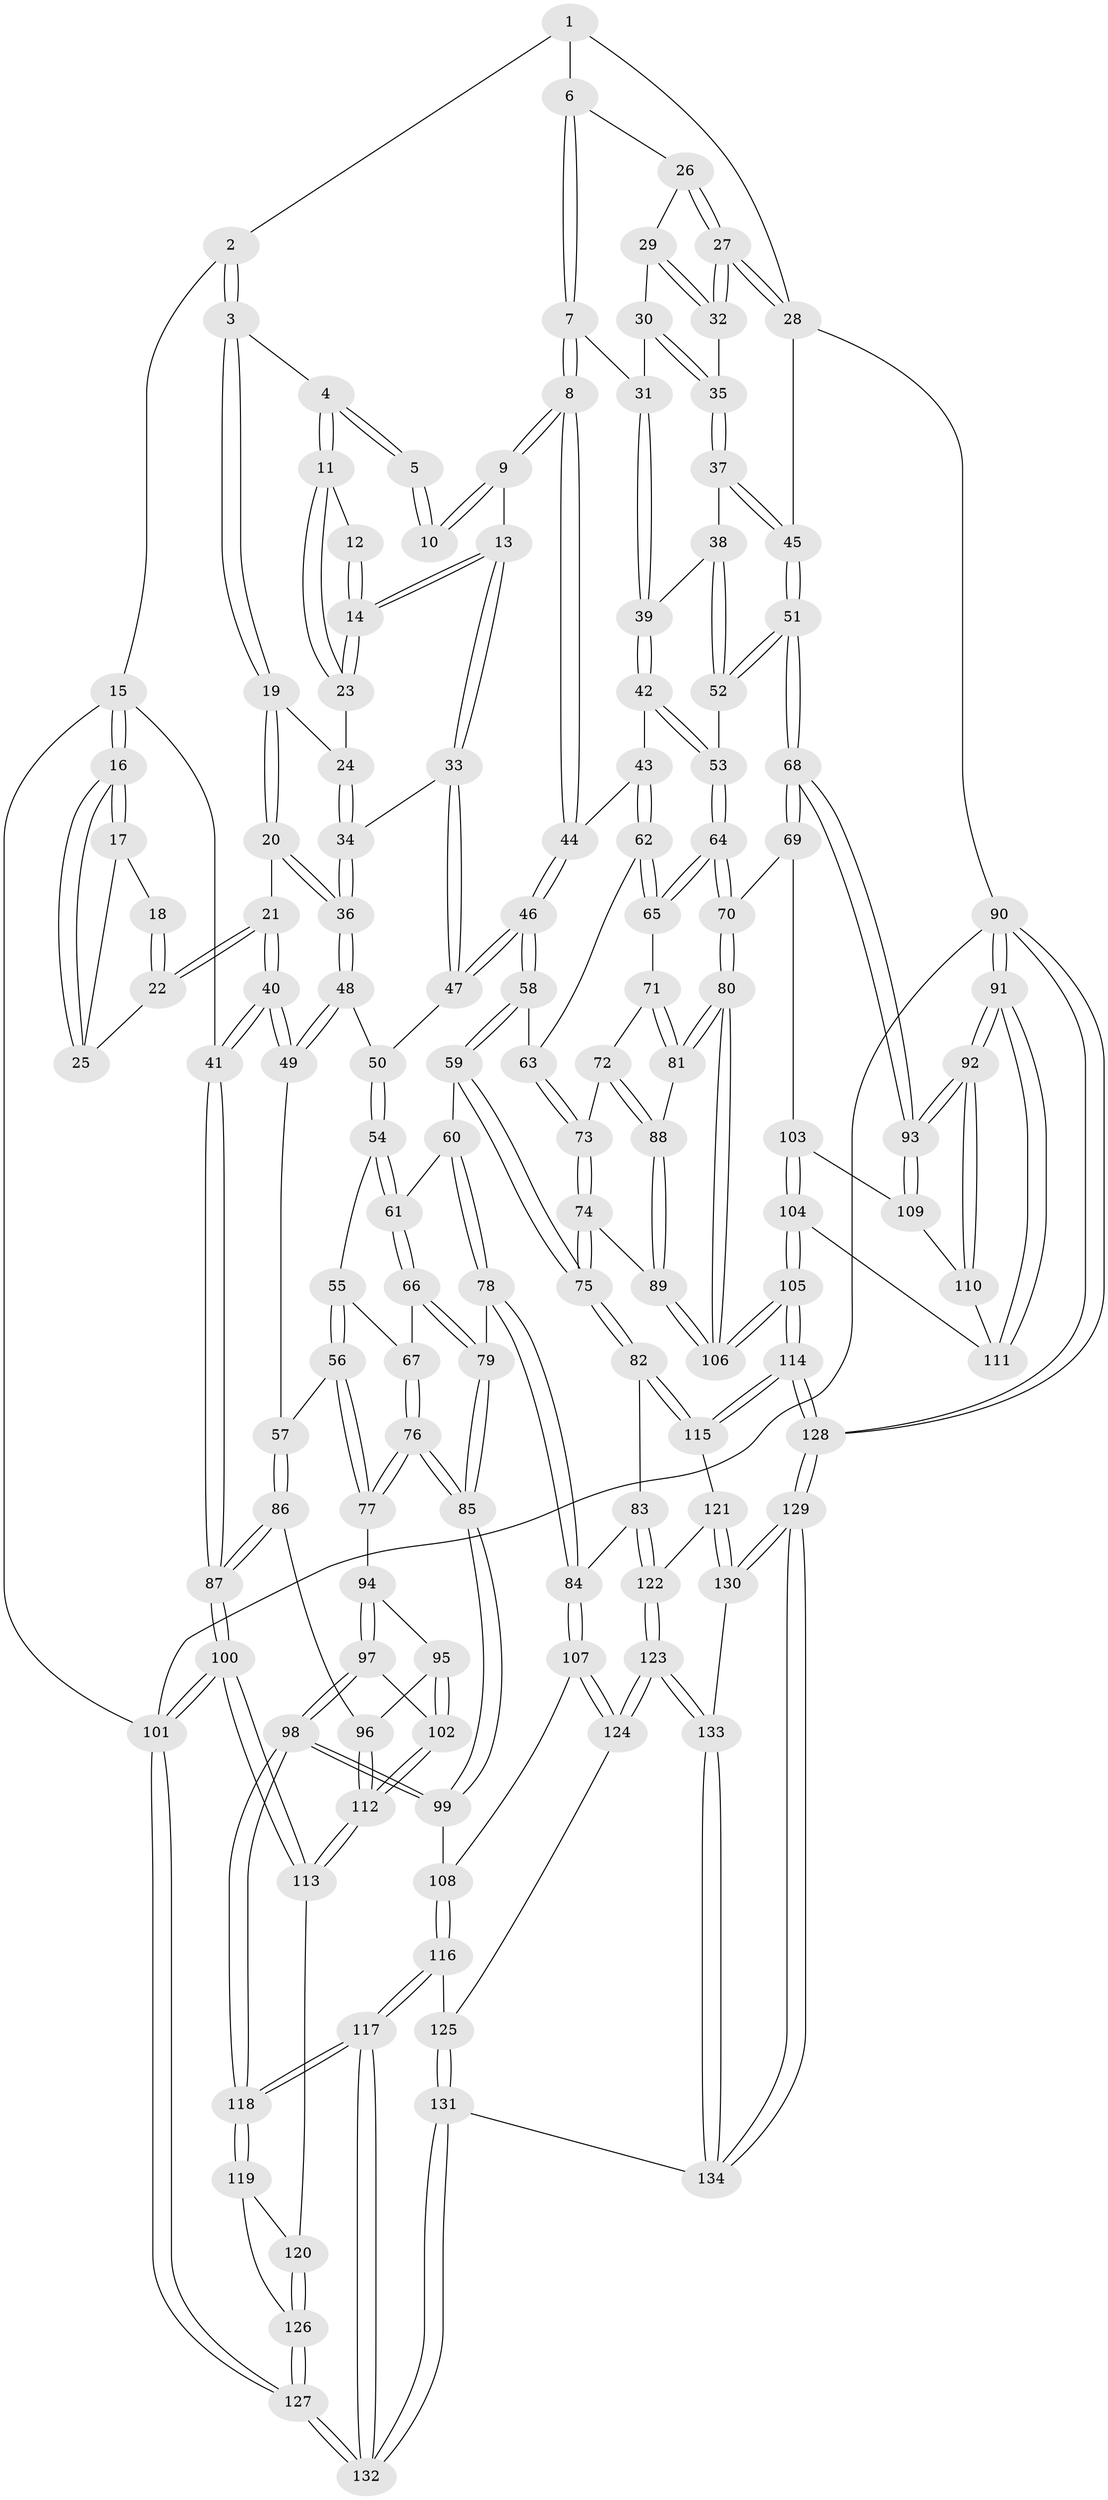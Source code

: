 // Generated by graph-tools (version 1.1) at 2025/38/03/09/25 02:38:40]
// undirected, 134 vertices, 331 edges
graph export_dot {
graph [start="1"]
  node [color=gray90,style=filled];
  1 [pos="+0.8010497175440451+0"];
  2 [pos="+0.22440873306361692+0"];
  3 [pos="+0.22519901598435732+0"];
  4 [pos="+0.3246922744624412+0"];
  5 [pos="+0.5455117507561459+0"];
  6 [pos="+0.8187205000224961+0.025753313828814142"];
  7 [pos="+0.6899539487282847+0.19057474756082185"];
  8 [pos="+0.6300219417460637+0.2134697056015757"];
  9 [pos="+0.6000746369051496+0.19807331564641534"];
  10 [pos="+0.5525492832456198+0"];
  11 [pos="+0.37958646272459773+0.0836749759773166"];
  12 [pos="+0.4713903521840746+0.07844420899451222"];
  13 [pos="+0.47146382018426913+0.217593048715624"];
  14 [pos="+0.469815159323328+0.21619601695422022"];
  15 [pos="+0+0.18945394334523996"];
  16 [pos="+0+0.16208201304258146"];
  17 [pos="+0.09661215219190039+0.06379929672429675"];
  18 [pos="+0.19535091242785335+0"];
  19 [pos="+0.2542829934640861+0.1977750364144685"];
  20 [pos="+0.2057218801070262+0.24760416173223376"];
  21 [pos="+0.17766010477646496+0.239031972070037"];
  22 [pos="+0.1586818182156187+0.2186306291286701"];
  23 [pos="+0.38903608753304636+0.16083881027665703"];
  24 [pos="+0.2700758251384085+0.19412124966394412"];
  25 [pos="+0.12625541853557537+0.19532938624595936"];
  26 [pos="+0.875139339274304+0.0819534135629751"];
  27 [pos="+1+0.14991288936269467"];
  28 [pos="+1+0.13842742343773998"];
  29 [pos="+0.8877510272111886+0.18700328280635214"];
  30 [pos="+0.870093795757519+0.22817219056073282"];
  31 [pos="+0.7996077861283722+0.24364823452170656"];
  32 [pos="+1+0.2064898245513591"];
  33 [pos="+0.42677964678159036+0.3095211983052647"];
  34 [pos="+0.4035988177644482+0.3069114383596814"];
  35 [pos="+0.9206005158780158+0.2899836652554548"];
  36 [pos="+0.22612951875808013+0.29650709619558113"];
  37 [pos="+0.9198574396387125+0.3235461320983689"];
  38 [pos="+0.8756038335832729+0.38462155054473307"];
  39 [pos="+0.8253528418019892+0.3912743135860288"];
  40 [pos="+0+0.42089877692588146"];
  41 [pos="+0+0.4070208192841304"];
  42 [pos="+0.8155735937886374+0.39759938148731"];
  43 [pos="+0.7484458655678189+0.4234030358825684"];
  44 [pos="+0.6403586143454915+0.2934576908881286"];
  45 [pos="+1+0.3904014537870499"];
  46 [pos="+0.5088757374148728+0.4689976822179126"];
  47 [pos="+0.42867696055783616+0.34735709142174537"];
  48 [pos="+0.22697961499875574+0.3627821482879324"];
  49 [pos="+0.04675296494809581+0.4868655735833258"];
  50 [pos="+0.2879435240715402+0.4307887726448835"];
  51 [pos="+1+0.5273062783527331"];
  52 [pos="+0.9972449044296877+0.4943748210588496"];
  53 [pos="+0.8865276624091797+0.5489403071895154"];
  54 [pos="+0.289705161267928+0.439322931093886"];
  55 [pos="+0.24724830203371304+0.5308020087137129"];
  56 [pos="+0.12467760629369454+0.5570712868038946"];
  57 [pos="+0.07768726176053299+0.5240082707858683"];
  58 [pos="+0.5097044189432743+0.4876283475787415"];
  59 [pos="+0.4917114457215082+0.5057002060124052"];
  60 [pos="+0.444022947804241+0.5233970860014481"];
  61 [pos="+0.42973685906211856+0.5230975868902132"];
  62 [pos="+0.7247453081464219+0.4856357071716291"];
  63 [pos="+0.5329781575030735+0.4951241428889549"];
  64 [pos="+0.830043129107535+0.6039195366423632"];
  65 [pos="+0.7386169359346073+0.5302835886314268"];
  66 [pos="+0.32722200064470647+0.5855217381585973"];
  67 [pos="+0.27959743488623645+0.5687750860689431"];
  68 [pos="+1+0.6718701213899715"];
  69 [pos="+0.8467990179240454+0.6405646665384452"];
  70 [pos="+0.8346249612640639+0.6288328382121848"];
  71 [pos="+0.7110162204000241+0.564265507525583"];
  72 [pos="+0.651215729329827+0.6105408724056287"];
  73 [pos="+0.6189833019252232+0.6090630532058856"];
  74 [pos="+0.5373797937512347+0.7287405896526333"];
  75 [pos="+0.5326779651166461+0.7295621109903323"];
  76 [pos="+0.24388687374874077+0.6584245872418026"];
  77 [pos="+0.12659777679961773+0.5632762121693984"];
  78 [pos="+0.40037152170229884+0.6994244103655596"];
  79 [pos="+0.34568161228219174+0.6848218625583539"];
  80 [pos="+0.7283370205561438+0.7156179450608662"];
  81 [pos="+0.7133665670070781+0.6938465986393804"];
  82 [pos="+0.5157678950038042+0.7423931506734035"];
  83 [pos="+0.48511131838903937+0.7533025661427168"];
  84 [pos="+0.461395805679051+0.7557914291266742"];
  85 [pos="+0.25889720451964926+0.7182017488662876"];
  86 [pos="+0+0.737844405181031"];
  87 [pos="+0+0.7730565704659694"];
  88 [pos="+0.6675952991524327+0.6562458779480433"];
  89 [pos="+0.5572924029878527+0.732080906440137"];
  90 [pos="+1+1"];
  91 [pos="+1+1"];
  92 [pos="+1+0.8416678106578125"];
  93 [pos="+1+0.6969040286197347"];
  94 [pos="+0.12669316576621908+0.567493489328412"];
  95 [pos="+0.11213243394729705+0.6792495554957589"];
  96 [pos="+0.01783489304335202+0.7418967902069934"];
  97 [pos="+0.22322048656617074+0.7524279521981401"];
  98 [pos="+0.2266272499293736+0.7529999730614891"];
  99 [pos="+0.23879981350795274+0.7459532143755941"];
  100 [pos="+0+1"];
  101 [pos="+0+1"];
  102 [pos="+0.2014398847023808+0.7523483474754002"];
  103 [pos="+0.8710691751283021+0.7289679130603862"];
  104 [pos="+0.8195186031329323+0.8247055064577036"];
  105 [pos="+0.7595259201853664+0.8919013545957601"];
  106 [pos="+0.7088580581115448+0.7847395799255718"];
  107 [pos="+0.4320592741893952+0.7934143957386823"];
  108 [pos="+0.30895871957882565+0.7924912077323386"];
  109 [pos="+0.8723901388505073+0.7293147650508871"];
  110 [pos="+0.9366372998228931+0.7818041365584513"];
  111 [pos="+0.8952572965498473+0.8081260297183906"];
  112 [pos="+0.09228166393414108+0.8024503086907502"];
  113 [pos="+0.09350612399641753+0.8391908539318386"];
  114 [pos="+0.7595169670222214+0.928569066691091"];
  115 [pos="+0.5914210268275781+0.8783140339384918"];
  116 [pos="+0.3260288110983541+0.8726843637781567"];
  117 [pos="+0.23609454875545502+0.8975577058823321"];
  118 [pos="+0.22797920134807714+0.8806350353058287"];
  119 [pos="+0.18121818843164197+0.8722441079201371"];
  120 [pos="+0.09594838168594928+0.8414170849063657"];
  121 [pos="+0.5597238003226025+0.8945469616695686"];
  122 [pos="+0.5188133130539823+0.8973296011463641"];
  123 [pos="+0.46347355655866346+0.9601751277997042"];
  124 [pos="+0.4105645852426088+0.8521474991385819"];
  125 [pos="+0.3519719502171505+0.8778419438085427"];
  126 [pos="+0.12229920536291426+0.9100680894894329"];
  127 [pos="+0.16022405293631903+1"];
  128 [pos="+0.8542718961016471+1"];
  129 [pos="+0.7453014723728917+1"];
  130 [pos="+0.5594862030269058+0.933100257444197"];
  131 [pos="+0.34853857541548566+1"];
  132 [pos="+0.1885566527343626+1"];
  133 [pos="+0.46341012435747564+0.96260004022291"];
  134 [pos="+0.4361260922743941+1"];
  1 -- 2;
  1 -- 6;
  1 -- 28;
  2 -- 3;
  2 -- 3;
  2 -- 15;
  3 -- 4;
  3 -- 19;
  3 -- 19;
  4 -- 5;
  4 -- 5;
  4 -- 11;
  4 -- 11;
  5 -- 10;
  5 -- 10;
  6 -- 7;
  6 -- 7;
  6 -- 26;
  7 -- 8;
  7 -- 8;
  7 -- 31;
  8 -- 9;
  8 -- 9;
  8 -- 44;
  8 -- 44;
  9 -- 10;
  9 -- 10;
  9 -- 13;
  11 -- 12;
  11 -- 23;
  11 -- 23;
  12 -- 14;
  12 -- 14;
  13 -- 14;
  13 -- 14;
  13 -- 33;
  13 -- 33;
  14 -- 23;
  14 -- 23;
  15 -- 16;
  15 -- 16;
  15 -- 41;
  15 -- 101;
  16 -- 17;
  16 -- 17;
  16 -- 25;
  16 -- 25;
  17 -- 18;
  17 -- 25;
  18 -- 22;
  18 -- 22;
  19 -- 20;
  19 -- 20;
  19 -- 24;
  20 -- 21;
  20 -- 36;
  20 -- 36;
  21 -- 22;
  21 -- 22;
  21 -- 40;
  21 -- 40;
  22 -- 25;
  23 -- 24;
  24 -- 34;
  24 -- 34;
  26 -- 27;
  26 -- 27;
  26 -- 29;
  27 -- 28;
  27 -- 28;
  27 -- 32;
  27 -- 32;
  28 -- 45;
  28 -- 90;
  29 -- 30;
  29 -- 32;
  29 -- 32;
  30 -- 31;
  30 -- 35;
  30 -- 35;
  31 -- 39;
  31 -- 39;
  32 -- 35;
  33 -- 34;
  33 -- 47;
  33 -- 47;
  34 -- 36;
  34 -- 36;
  35 -- 37;
  35 -- 37;
  36 -- 48;
  36 -- 48;
  37 -- 38;
  37 -- 45;
  37 -- 45;
  38 -- 39;
  38 -- 52;
  38 -- 52;
  39 -- 42;
  39 -- 42;
  40 -- 41;
  40 -- 41;
  40 -- 49;
  40 -- 49;
  41 -- 87;
  41 -- 87;
  42 -- 43;
  42 -- 53;
  42 -- 53;
  43 -- 44;
  43 -- 62;
  43 -- 62;
  44 -- 46;
  44 -- 46;
  45 -- 51;
  45 -- 51;
  46 -- 47;
  46 -- 47;
  46 -- 58;
  46 -- 58;
  47 -- 50;
  48 -- 49;
  48 -- 49;
  48 -- 50;
  49 -- 57;
  50 -- 54;
  50 -- 54;
  51 -- 52;
  51 -- 52;
  51 -- 68;
  51 -- 68;
  52 -- 53;
  53 -- 64;
  53 -- 64;
  54 -- 55;
  54 -- 61;
  54 -- 61;
  55 -- 56;
  55 -- 56;
  55 -- 67;
  56 -- 57;
  56 -- 77;
  56 -- 77;
  57 -- 86;
  57 -- 86;
  58 -- 59;
  58 -- 59;
  58 -- 63;
  59 -- 60;
  59 -- 75;
  59 -- 75;
  60 -- 61;
  60 -- 78;
  60 -- 78;
  61 -- 66;
  61 -- 66;
  62 -- 63;
  62 -- 65;
  62 -- 65;
  63 -- 73;
  63 -- 73;
  64 -- 65;
  64 -- 65;
  64 -- 70;
  64 -- 70;
  65 -- 71;
  66 -- 67;
  66 -- 79;
  66 -- 79;
  67 -- 76;
  67 -- 76;
  68 -- 69;
  68 -- 69;
  68 -- 93;
  68 -- 93;
  69 -- 70;
  69 -- 103;
  70 -- 80;
  70 -- 80;
  71 -- 72;
  71 -- 81;
  71 -- 81;
  72 -- 73;
  72 -- 88;
  72 -- 88;
  73 -- 74;
  73 -- 74;
  74 -- 75;
  74 -- 75;
  74 -- 89;
  75 -- 82;
  75 -- 82;
  76 -- 77;
  76 -- 77;
  76 -- 85;
  76 -- 85;
  77 -- 94;
  78 -- 79;
  78 -- 84;
  78 -- 84;
  79 -- 85;
  79 -- 85;
  80 -- 81;
  80 -- 81;
  80 -- 106;
  80 -- 106;
  81 -- 88;
  82 -- 83;
  82 -- 115;
  82 -- 115;
  83 -- 84;
  83 -- 122;
  83 -- 122;
  84 -- 107;
  84 -- 107;
  85 -- 99;
  85 -- 99;
  86 -- 87;
  86 -- 87;
  86 -- 96;
  87 -- 100;
  87 -- 100;
  88 -- 89;
  88 -- 89;
  89 -- 106;
  89 -- 106;
  90 -- 91;
  90 -- 91;
  90 -- 128;
  90 -- 128;
  90 -- 101;
  91 -- 92;
  91 -- 92;
  91 -- 111;
  91 -- 111;
  92 -- 93;
  92 -- 93;
  92 -- 110;
  92 -- 110;
  93 -- 109;
  93 -- 109;
  94 -- 95;
  94 -- 97;
  94 -- 97;
  95 -- 96;
  95 -- 102;
  95 -- 102;
  96 -- 112;
  96 -- 112;
  97 -- 98;
  97 -- 98;
  97 -- 102;
  98 -- 99;
  98 -- 99;
  98 -- 118;
  98 -- 118;
  99 -- 108;
  100 -- 101;
  100 -- 101;
  100 -- 113;
  100 -- 113;
  101 -- 127;
  101 -- 127;
  102 -- 112;
  102 -- 112;
  103 -- 104;
  103 -- 104;
  103 -- 109;
  104 -- 105;
  104 -- 105;
  104 -- 111;
  105 -- 106;
  105 -- 106;
  105 -- 114;
  105 -- 114;
  107 -- 108;
  107 -- 124;
  107 -- 124;
  108 -- 116;
  108 -- 116;
  109 -- 110;
  110 -- 111;
  112 -- 113;
  112 -- 113;
  113 -- 120;
  114 -- 115;
  114 -- 115;
  114 -- 128;
  114 -- 128;
  115 -- 121;
  116 -- 117;
  116 -- 117;
  116 -- 125;
  117 -- 118;
  117 -- 118;
  117 -- 132;
  117 -- 132;
  118 -- 119;
  118 -- 119;
  119 -- 120;
  119 -- 126;
  120 -- 126;
  120 -- 126;
  121 -- 122;
  121 -- 130;
  121 -- 130;
  122 -- 123;
  122 -- 123;
  123 -- 124;
  123 -- 124;
  123 -- 133;
  123 -- 133;
  124 -- 125;
  125 -- 131;
  125 -- 131;
  126 -- 127;
  126 -- 127;
  127 -- 132;
  127 -- 132;
  128 -- 129;
  128 -- 129;
  129 -- 130;
  129 -- 130;
  129 -- 134;
  129 -- 134;
  130 -- 133;
  131 -- 132;
  131 -- 132;
  131 -- 134;
  133 -- 134;
  133 -- 134;
}
